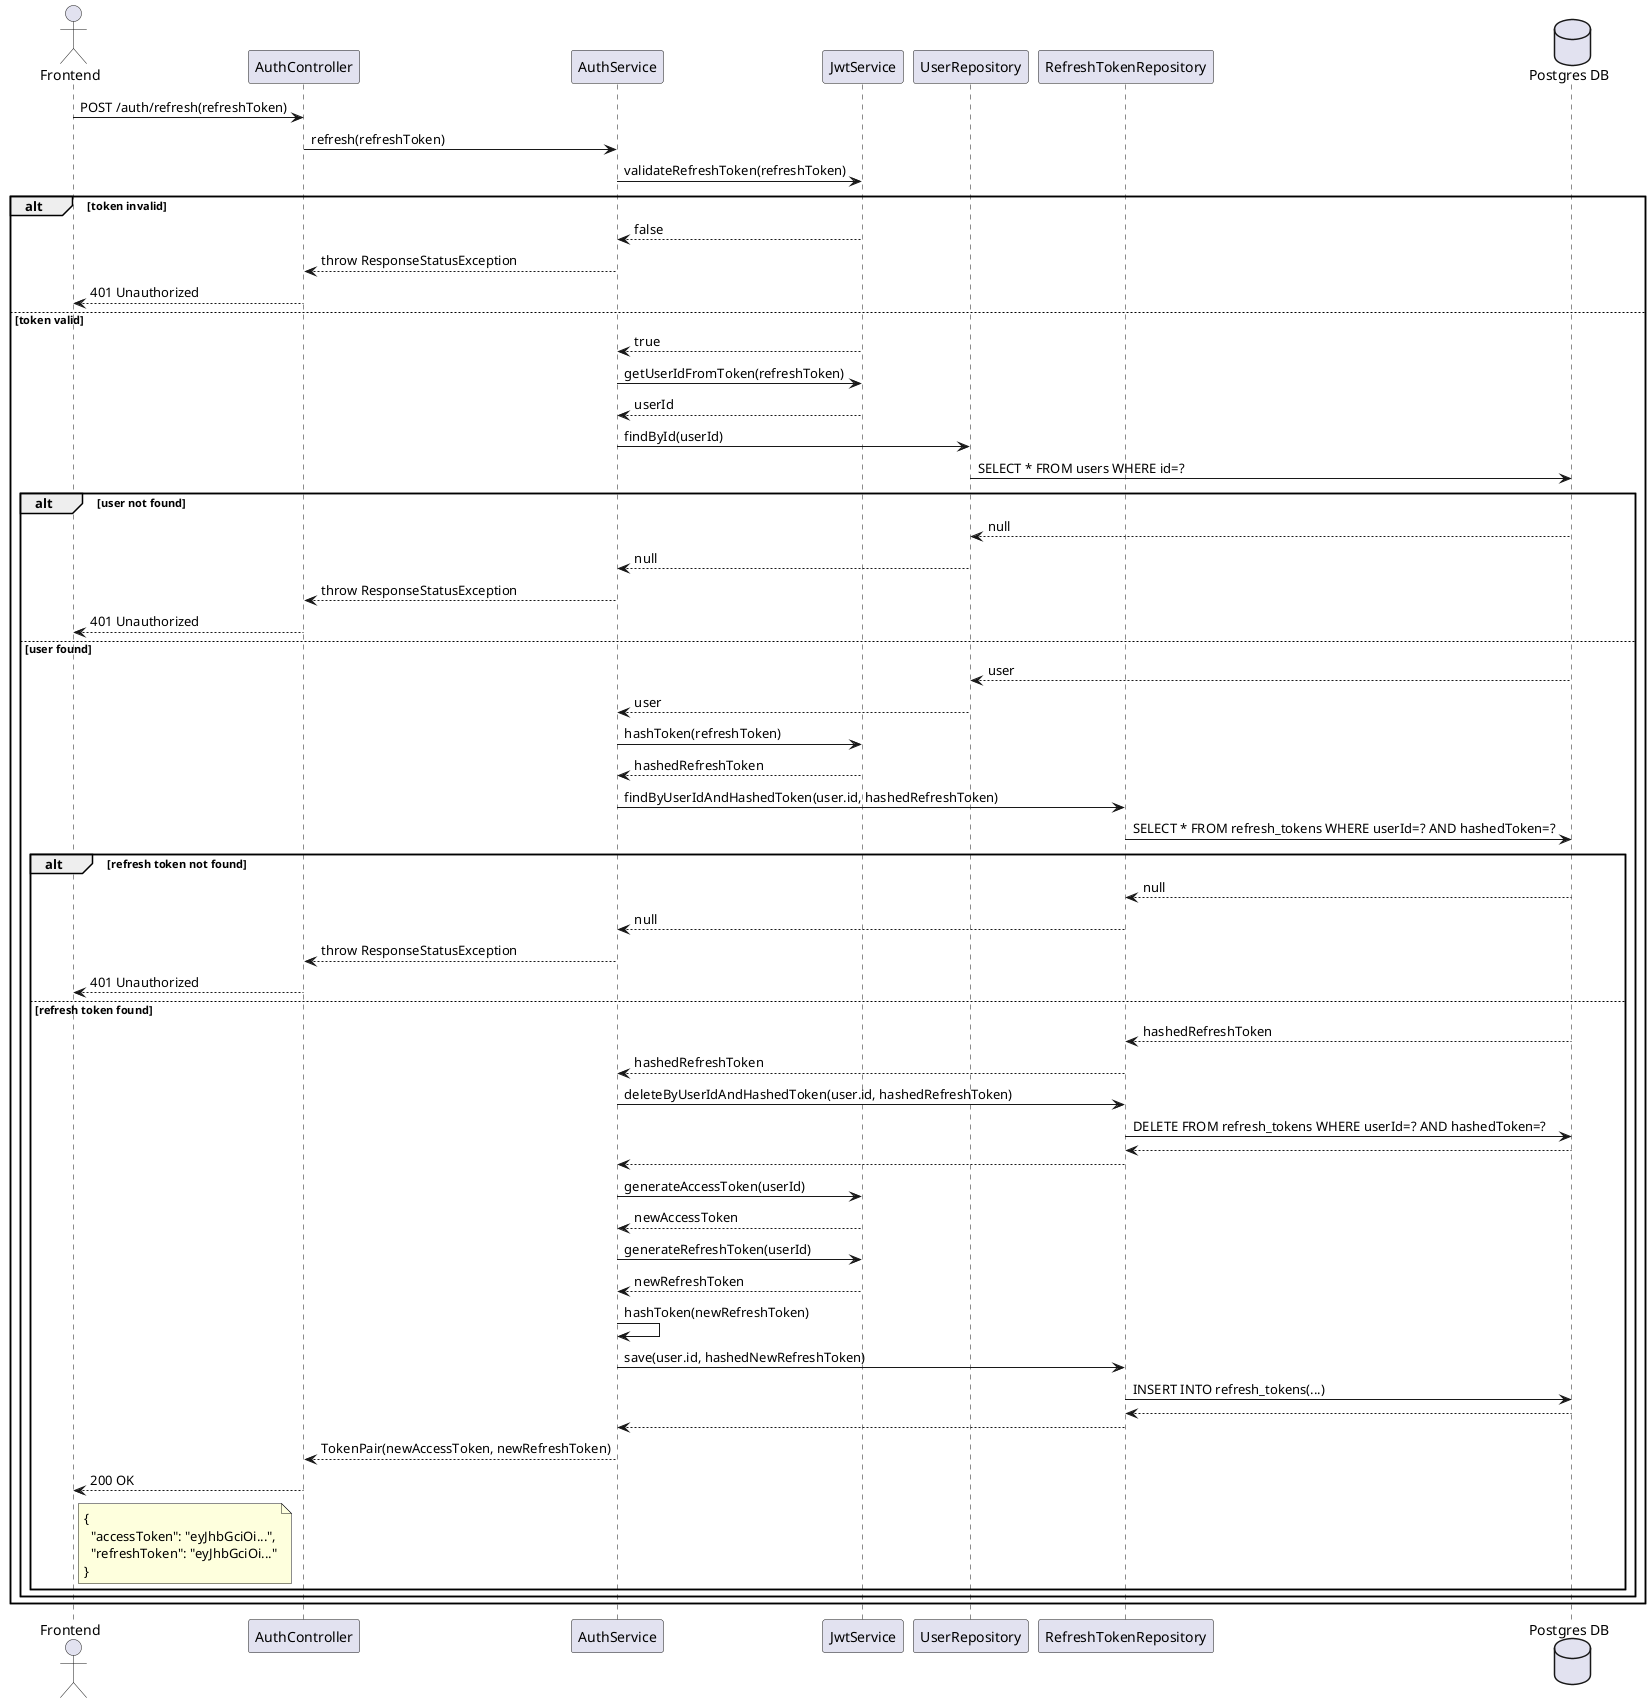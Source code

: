 @startuml
actor Frontend as FE
participant AuthController as AC
participant AuthService as AS
participant JwtService as JS
participant UserRepository as UR
participant RefreshTokenRepository as RTR
database "Postgres DB" as DB

FE -> AC: POST /auth/refresh(refreshToken)
AC -> AS: refresh(refreshToken)
AS -> JS: validateRefreshToken(refreshToken)

alt token invalid
    JS --> AS: false
    AS --> AC: throw ResponseStatusException
    AC --> FE: 401 Unauthorized
    else token valid
        JS --> AS: true
        AS -> JS: getUserIdFromToken(refreshToken)
        JS --> AS: userId
        AS -> UR: findById(userId)
        UR -> DB: SELECT * FROM users WHERE id=?
        alt user not found
            DB --> UR: null
            UR --> AS: null
            AS --> AC: throw ResponseStatusException
            AC --> FE: 401 Unauthorized
            else user found
                DB --> UR: user
                UR --> AS: user
                AS -> JS: hashToken(refreshToken)
                JS --> AS: hashedRefreshToken
                AS -> RTR: findByUserIdAndHashedToken(user.id, hashedRefreshToken)
                RTR -> DB: SELECT * FROM refresh_tokens WHERE userId=? AND hashedToken=?
                alt refresh token not found
                    DB --> RTR: null
                    RTR --> AS: null
                    AS --> AC: throw ResponseStatusException
                    AC --> FE: 401 Unauthorized
                    else refresh token found
                        DB --> RTR: hashedRefreshToken
                        RTR --> AS: hashedRefreshToken
                        AS -> RTR: deleteByUserIdAndHashedToken(user.id, hashedRefreshToken)
                        RTR -> DB: DELETE FROM refresh_tokens WHERE userId=? AND hashedToken=?
                        DB --> RTR
                        RTR --> AS
                        AS -> JS: generateAccessToken(userId)
                        JS --> AS: newAccessToken
                        AS -> JS: generateRefreshToken(userId)
                        JS --> AS: newRefreshToken
                        AS -> AS: hashToken(newRefreshToken)
                        AS -> RTR: save(user.id, hashedNewRefreshToken)
                        RTR -> DB: INSERT INTO refresh_tokens(...)
                        DB --> RTR:
                        RTR --> AS
                        AS --> AC: TokenPair(newAccessToken, newRefreshToken)
                        AC --> FE: 200 OK
                            note right of FE
                                {
                                  "accessToken": "eyJhbGciOi...",
                                  "refreshToken": "eyJhbGciOi..."
                                }
                            end note
                end
        end
end
@enduml

